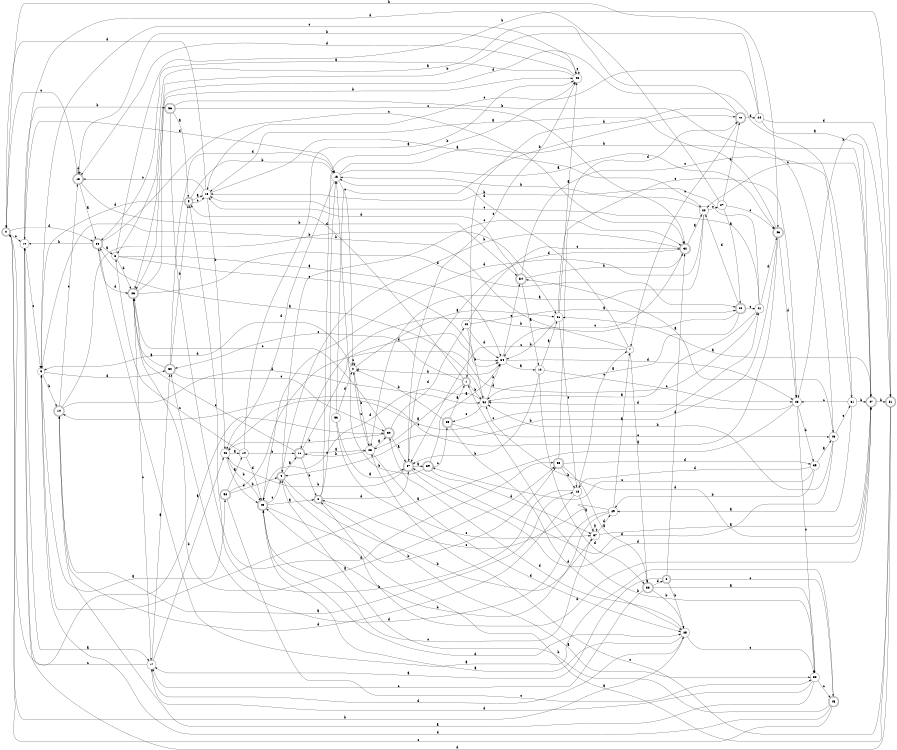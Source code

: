 digraph n48_3 {
__start0 [label="" shape="none"];

rankdir=LR;
size="8,5";

s0 [style="rounded,filled", color="black", fillcolor="white" shape="doublecircle", label="0"];
s1 [style="rounded,filled", color="black", fillcolor="white" shape="doublecircle", label="1"];
s2 [style="filled", color="black", fillcolor="white" shape="circle", label="2"];
s3 [style="filled", color="black", fillcolor="white" shape="circle", label="3"];
s4 [style="rounded,filled", color="black", fillcolor="white" shape="doublecircle", label="4"];
s5 [style="rounded,filled", color="black", fillcolor="white" shape="doublecircle", label="5"];
s6 [style="rounded,filled", color="black", fillcolor="white" shape="doublecircle", label="6"];
s7 [style="filled", color="black", fillcolor="white" shape="circle", label="7"];
s8 [style="rounded,filled", color="black", fillcolor="white" shape="doublecircle", label="8"];
s9 [style="filled", color="black", fillcolor="white" shape="circle", label="9"];
s10 [style="rounded,filled", color="black", fillcolor="white" shape="doublecircle", label="10"];
s11 [style="rounded,filled", color="black", fillcolor="white" shape="doublecircle", label="11"];
s12 [style="filled", color="black", fillcolor="white" shape="circle", label="12"];
s13 [style="rounded,filled", color="black", fillcolor="white" shape="doublecircle", label="13"];
s14 [style="filled", color="black", fillcolor="white" shape="circle", label="14"];
s15 [style="filled", color="black", fillcolor="white" shape="circle", label="15"];
s16 [style="filled", color="black", fillcolor="white" shape="circle", label="16"];
s17 [style="filled", color="black", fillcolor="white" shape="circle", label="17"];
s18 [style="filled", color="black", fillcolor="white" shape="circle", label="18"];
s19 [style="filled", color="black", fillcolor="white" shape="circle", label="19"];
s20 [style="rounded,filled", color="black", fillcolor="white" shape="doublecircle", label="20"];
s21 [style="filled", color="black", fillcolor="white" shape="circle", label="21"];
s22 [style="filled", color="black", fillcolor="white" shape="circle", label="22"];
s23 [style="filled", color="black", fillcolor="white" shape="circle", label="23"];
s24 [style="filled", color="black", fillcolor="white" shape="circle", label="24"];
s25 [style="filled", color="black", fillcolor="white" shape="circle", label="25"];
s26 [style="rounded,filled", color="black", fillcolor="white" shape="doublecircle", label="26"];
s27 [style="filled", color="black", fillcolor="white" shape="circle", label="27"];
s28 [style="filled", color="black", fillcolor="white" shape="circle", label="28"];
s29 [style="filled", color="black", fillcolor="white" shape="circle", label="29"];
s30 [style="rounded,filled", color="black", fillcolor="white" shape="doublecircle", label="30"];
s31 [style="filled", color="black", fillcolor="white" shape="circle", label="31"];
s32 [style="rounded,filled", color="black", fillcolor="white" shape="doublecircle", label="32"];
s33 [style="rounded,filled", color="black", fillcolor="white" shape="doublecircle", label="33"];
s34 [style="filled", color="black", fillcolor="white" shape="circle", label="34"];
s35 [style="filled", color="black", fillcolor="white" shape="circle", label="35"];
s36 [style="rounded,filled", color="black", fillcolor="white" shape="doublecircle", label="36"];
s37 [style="filled", color="black", fillcolor="white" shape="circle", label="37"];
s38 [style="filled", color="black", fillcolor="white" shape="circle", label="38"];
s39 [style="rounded,filled", color="black", fillcolor="white" shape="doublecircle", label="39"];
s40 [style="filled", color="black", fillcolor="white" shape="circle", label="40"];
s41 [style="filled", color="black", fillcolor="white" shape="circle", label="41"];
s42 [style="filled", color="black", fillcolor="white" shape="circle", label="42"];
s43 [style="filled", color="black", fillcolor="white" shape="circle", label="43"];
s44 [style="rounded,filled", color="black", fillcolor="white" shape="doublecircle", label="44"];
s45 [style="rounded,filled", color="black", fillcolor="white" shape="doublecircle", label="45"];
s46 [style="rounded,filled", color="black", fillcolor="white" shape="doublecircle", label="46"];
s47 [style="rounded,filled", color="black", fillcolor="white" shape="doublecircle", label="47"];
s48 [style="filled", color="black", fillcolor="white" shape="circle", label="48"];
s49 [style="rounded,filled", color="black", fillcolor="white" shape="doublecircle", label="49"];
s50 [style="rounded,filled", color="black", fillcolor="white" shape="doublecircle", label="50"];
s51 [style="rounded,filled", color="black", fillcolor="white" shape="doublecircle", label="51"];
s52 [style="filled", color="black", fillcolor="white" shape="circle", label="52"];
s53 [style="filled", color="black", fillcolor="white" shape="circle", label="53"];
s54 [style="rounded,filled", color="black", fillcolor="white" shape="doublecircle", label="54"];
s55 [style="rounded,filled", color="black", fillcolor="white" shape="doublecircle", label="55"];
s56 [style="rounded,filled", color="black", fillcolor="white" shape="doublecircle", label="56"];
s57 [style="rounded,filled", color="black", fillcolor="white" shape="doublecircle", label="57"];
s58 [style="rounded,filled", color="black", fillcolor="white" shape="doublecircle", label="58"];
s59 [style="rounded,filled", color="black", fillcolor="white" shape="doublecircle", label="59"];
s0 -> s30 [label="a"];
s0 -> s46 [label="b"];
s0 -> s19 [label="c"];
s0 -> s55 [label="d"];
s1 -> s28 [label="a"];
s1 -> s52 [label="b"];
s1 -> s50 [label="c"];
s1 -> s5 [label="d"];
s2 -> s21 [label="a"];
s2 -> s28 [label="b"];
s2 -> s2 [label="c"];
s2 -> s9 [label="d"];
s3 -> s34 [label="a"];
s3 -> s51 [label="b"];
s3 -> s34 [label="c"];
s3 -> s26 [label="d"];
s4 -> s11 [label="a"];
s4 -> s37 [label="b"];
s4 -> s32 [label="c"];
s4 -> s47 [label="d"];
s5 -> s16 [label="a"];
s5 -> s15 [label="b"];
s5 -> s16 [label="c"];
s5 -> s9 [label="d"];
s6 -> s38 [label="a"];
s6 -> s48 [label="b"];
s6 -> s15 [label="c"];
s6 -> s57 [label="d"];
s7 -> s36 [label="a"];
s7 -> s9 [label="b"];
s7 -> s57 [label="c"];
s7 -> s15 [label="d"];
s8 -> s17 [label="a"];
s8 -> s25 [label="b"];
s8 -> s45 [label="c"];
s8 -> s32 [label="d"];
s9 -> s58 [label="a"];
s9 -> s10 [label="b"];
s9 -> s48 [label="c"];
s9 -> s50 [label="d"];
s10 -> s18 [label="a"];
s10 -> s21 [label="b"];
s10 -> s13 [label="c"];
s10 -> s52 [label="d"];
s11 -> s28 [label="a"];
s11 -> s6 [label="b"];
s11 -> s26 [label="c"];
s11 -> s34 [label="d"];
s12 -> s21 [label="a"];
s12 -> s57 [label="b"];
s12 -> s23 [label="c"];
s12 -> s36 [label="d"];
s13 -> s55 [label="a"];
s13 -> s54 [label="b"];
s13 -> s0 [label="c"];
s13 -> s13 [label="d"];
s14 -> s48 [label="a"];
s14 -> s11 [label="b"];
s14 -> s3 [label="c"];
s14 -> s49 [label="d"];
s15 -> s46 [label="a"];
s15 -> s47 [label="b"];
s15 -> s2 [label="c"];
s15 -> s42 [label="d"];
s16 -> s22 [label="a"];
s16 -> s42 [label="b"];
s16 -> s13 [label="c"];
s16 -> s0 [label="d"];
s17 -> s50 [label="a"];
s17 -> s42 [label="b"];
s17 -> s19 [label="c"];
s17 -> s25 [label="d"];
s18 -> s37 [label="a"];
s18 -> s5 [label="b"];
s18 -> s7 [label="c"];
s18 -> s10 [label="d"];
s19 -> s17 [label="a"];
s19 -> s56 [label="b"];
s19 -> s9 [label="c"];
s19 -> s15 [label="d"];
s20 -> s52 [label="a"];
s20 -> s11 [label="b"];
s20 -> s41 [label="c"];
s20 -> s22 [label="d"];
s21 -> s48 [label="a"];
s21 -> s34 [label="b"];
s21 -> s18 [label="c"];
s21 -> s44 [label="d"];
s22 -> s28 [label="a"];
s22 -> s15 [label="b"];
s22 -> s27 [label="c"];
s22 -> s49 [label="d"];
s23 -> s9 [label="a"];
s23 -> s35 [label="b"];
s23 -> s38 [label="c"];
s23 -> s52 [label="d"];
s24 -> s47 [label="a"];
s24 -> s26 [label="b"];
s24 -> s16 [label="c"];
s24 -> s51 [label="d"];
s25 -> s49 [label="a"];
s25 -> s0 [label="b"];
s25 -> s38 [label="c"];
s25 -> s30 [label="d"];
s26 -> s33 [label="a"];
s26 -> s48 [label="b"];
s26 -> s17 [label="c"];
s26 -> s20 [label="d"];
s27 -> s20 [label="a"];
s27 -> s44 [label="b"];
s27 -> s46 [label="c"];
s27 -> s19 [label="d"];
s28 -> s30 [label="a"];
s28 -> s11 [label="b"];
s28 -> s2 [label="c"];
s28 -> s25 [label="d"];
s29 -> s7 [label="a"];
s29 -> s49 [label="b"];
s29 -> s6 [label="c"];
s29 -> s50 [label="d"];
s30 -> s57 [label="a"];
s30 -> s42 [label="b"];
s30 -> s26 [label="c"];
s30 -> s40 [label="d"];
s31 -> s29 [label="a"];
s31 -> s47 [label="b"];
s31 -> s23 [label="c"];
s31 -> s26 [label="d"];
s32 -> s22 [label="a"];
s32 -> s4 [label="b"];
s32 -> s34 [label="c"];
s32 -> s57 [label="d"];
s33 -> s36 [label="a"];
s33 -> s18 [label="b"];
s33 -> s23 [label="c"];
s33 -> s35 [label="d"];
s34 -> s12 [label="a"];
s34 -> s2 [label="b"];
s34 -> s54 [label="c"];
s34 -> s23 [label="d"];
s35 -> s43 [label="a"];
s35 -> s29 [label="b"];
s35 -> s39 [label="c"];
s35 -> s18 [label="d"];
s36 -> s38 [label="a"];
s36 -> s25 [label="b"];
s36 -> s17 [label="c"];
s36 -> s8 [label="d"];
s37 -> s47 [label="a"];
s37 -> s37 [label="b"];
s37 -> s49 [label="c"];
s37 -> s29 [label="d"];
s38 -> s10 [label="a"];
s38 -> s1 [label="b"];
s38 -> s45 [label="c"];
s38 -> s17 [label="d"];
s39 -> s34 [label="a"];
s39 -> s15 [label="b"];
s39 -> s59 [label="c"];
s39 -> s37 [label="d"];
s40 -> s20 [label="a"];
s40 -> s52 [label="b"];
s40 -> s32 [label="c"];
s40 -> s34 [label="d"];
s41 -> s52 [label="a"];
s41 -> s16 [label="b"];
s41 -> s16 [label="c"];
s41 -> s46 [label="d"];
s42 -> s14 [label="a"];
s42 -> s49 [label="b"];
s42 -> s41 [label="c"];
s42 -> s49 [label="d"];
s43 -> s54 [label="a"];
s43 -> s52 [label="b"];
s43 -> s31 [label="c"];
s43 -> s57 [label="d"];
s44 -> s3 [label="a"];
s44 -> s1 [label="b"];
s44 -> s7 [label="c"];
s44 -> s24 [label="d"];
s45 -> s55 [label="a"];
s45 -> s4 [label="b"];
s45 -> s0 [label="c"];
s45 -> s9 [label="d"];
s46 -> s16 [label="a"];
s46 -> s4 [label="b"];
s46 -> s10 [label="c"];
s46 -> s23 [label="d"];
s47 -> s21 [label="a"];
s47 -> s51 [label="b"];
s47 -> s22 [label="c"];
s47 -> s52 [label="d"];
s48 -> s55 [label="a"];
s48 -> s13 [label="b"];
s48 -> s48 [label="c"];
s48 -> s13 [label="d"];
s49 -> s6 [label="a"];
s49 -> s33 [label="b"];
s49 -> s4 [label="c"];
s49 -> s25 [label="d"];
s50 -> s26 [label="a"];
s50 -> s5 [label="b"];
s50 -> s30 [label="c"];
s50 -> s15 [label="d"];
s51 -> s6 [label="a"];
s51 -> s23 [label="b"];
s51 -> s28 [label="c"];
s51 -> s19 [label="d"];
s52 -> s55 [label="a"];
s52 -> s34 [label="b"];
s52 -> s59 [label="c"];
s52 -> s49 [label="d"];
s53 -> s57 [label="a"];
s53 -> s44 [label="b"];
s53 -> s37 [label="c"];
s53 -> s2 [label="d"];
s54 -> s12 [label="a"];
s54 -> s32 [label="b"];
s54 -> s31 [label="c"];
s54 -> s16 [label="d"];
s55 -> s3 [label="a"];
s55 -> s19 [label="b"];
s55 -> s32 [label="c"];
s55 -> s26 [label="d"];
s56 -> s5 [label="a"];
s56 -> s43 [label="b"];
s56 -> s32 [label="c"];
s56 -> s33 [label="d"];
s57 -> s39 [label="a"];
s57 -> s42 [label="b"];
s57 -> s48 [label="c"];
s57 -> s47 [label="d"];
s58 -> s14 [label="a"];
s58 -> s4 [label="b"];
s58 -> s38 [label="c"];
s58 -> s41 [label="d"];
s59 -> s1 [label="a"];
s59 -> s2 [label="b"];
s59 -> s43 [label="c"];
s59 -> s25 [label="d"];

}
